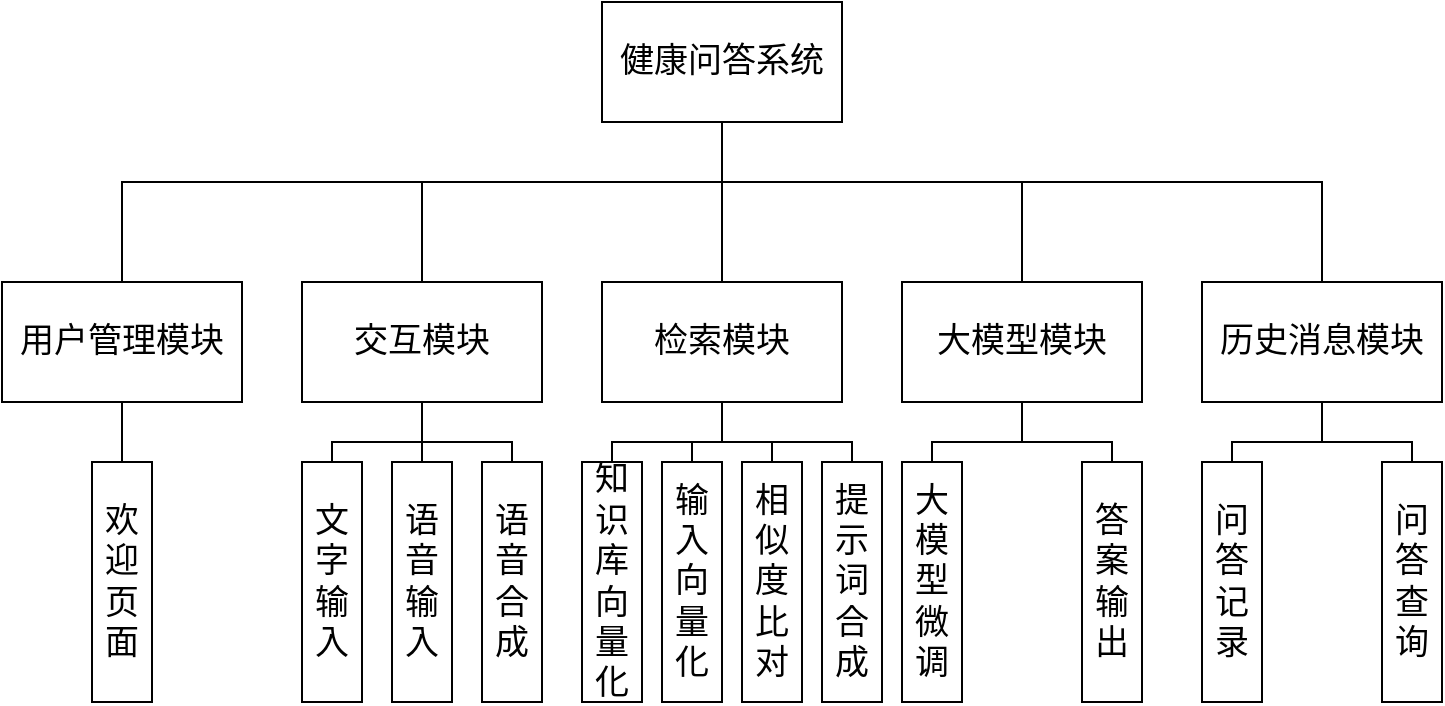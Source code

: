 <mxfile version="26.3.0">
  <diagram name="第 1 页" id="DcwnSEUX1rbCcqXnsKKa">
    <mxGraphModel dx="595" dy="321" grid="1" gridSize="10" guides="1" tooltips="1" connect="1" arrows="1" fold="1" page="1" pageScale="1" pageWidth="827" pageHeight="1169" math="0" shadow="0">
      <root>
        <mxCell id="0" />
        <mxCell id="1" parent="0" />
        <mxCell id="WpNzGf3VR3Lyg2gJ8Jfz-4" value="" style="rounded=0;orthogonalLoop=1;jettySize=auto;html=1;edgeStyle=orthogonalEdgeStyle;endArrow=none;startFill=0;entryX=0.5;entryY=0;entryDx=0;entryDy=0;" edge="1" parent="1" source="WpNzGf3VR3Lyg2gJ8Jfz-2" target="WpNzGf3VR3Lyg2gJ8Jfz-3">
          <mxGeometry relative="1" as="geometry">
            <Array as="points">
              <mxPoint x="410" y="120" />
              <mxPoint x="110" y="120" />
            </Array>
          </mxGeometry>
        </mxCell>
        <mxCell id="WpNzGf3VR3Lyg2gJ8Jfz-2" value="&lt;font style=&quot;font-size: 17px;&quot;&gt;健康问答系统&lt;/font&gt;" style="rounded=0;whiteSpace=wrap;html=1;" vertex="1" parent="1">
          <mxGeometry x="350" y="30" width="120" height="60" as="geometry" />
        </mxCell>
        <mxCell id="WpNzGf3VR3Lyg2gJ8Jfz-15" value="" style="edgeStyle=orthogonalEdgeStyle;rounded=0;orthogonalLoop=1;jettySize=auto;html=1;endArrow=none;startFill=0;" edge="1" parent="1" source="WpNzGf3VR3Lyg2gJ8Jfz-3" target="WpNzGf3VR3Lyg2gJ8Jfz-14">
          <mxGeometry relative="1" as="geometry" />
        </mxCell>
        <mxCell id="WpNzGf3VR3Lyg2gJ8Jfz-3" value="&lt;font style=&quot;font-size: 17px;&quot;&gt;用户管理模块&lt;/font&gt;" style="rounded=0;whiteSpace=wrap;html=1;" vertex="1" parent="1">
          <mxGeometry x="50" y="170" width="120" height="60" as="geometry" />
        </mxCell>
        <mxCell id="WpNzGf3VR3Lyg2gJ8Jfz-27" value="" style="edgeStyle=orthogonalEdgeStyle;rounded=0;orthogonalLoop=1;jettySize=auto;html=1;endArrow=none;startFill=0;" edge="1" parent="1" source="WpNzGf3VR3Lyg2gJ8Jfz-5" target="WpNzGf3VR3Lyg2gJ8Jfz-18">
          <mxGeometry relative="1" as="geometry" />
        </mxCell>
        <mxCell id="WpNzGf3VR3Lyg2gJ8Jfz-5" value="&lt;span style=&quot;font-size: 17px;&quot;&gt;交互模块&lt;/span&gt;" style="rounded=0;whiteSpace=wrap;html=1;" vertex="1" parent="1">
          <mxGeometry x="200" y="170" width="120" height="60" as="geometry" />
        </mxCell>
        <mxCell id="WpNzGf3VR3Lyg2gJ8Jfz-30" value="" style="edgeStyle=orthogonalEdgeStyle;rounded=0;orthogonalLoop=1;jettySize=auto;html=1;endArrow=none;startFill=0;" edge="1" parent="1" source="WpNzGf3VR3Lyg2gJ8Jfz-6" target="WpNzGf3VR3Lyg2gJ8Jfz-21">
          <mxGeometry relative="1" as="geometry" />
        </mxCell>
        <mxCell id="WpNzGf3VR3Lyg2gJ8Jfz-33" value="" style="edgeStyle=orthogonalEdgeStyle;rounded=0;orthogonalLoop=1;jettySize=auto;html=1;endArrow=none;startFill=0;" edge="1" parent="1" source="WpNzGf3VR3Lyg2gJ8Jfz-6" target="WpNzGf3VR3Lyg2gJ8Jfz-21">
          <mxGeometry relative="1" as="geometry" />
        </mxCell>
        <mxCell id="WpNzGf3VR3Lyg2gJ8Jfz-6" value="&lt;font style=&quot;font-size: 17px;&quot;&gt;检索模块&lt;/font&gt;" style="rounded=0;whiteSpace=wrap;html=1;" vertex="1" parent="1">
          <mxGeometry x="350" y="170" width="120" height="60" as="geometry" />
        </mxCell>
        <mxCell id="WpNzGf3VR3Lyg2gJ8Jfz-35" value="" style="edgeStyle=orthogonalEdgeStyle;rounded=0;orthogonalLoop=1;jettySize=auto;html=1;endArrow=none;startFill=0;" edge="1" parent="1" source="WpNzGf3VR3Lyg2gJ8Jfz-7" target="WpNzGf3VR3Lyg2gJ8Jfz-24">
          <mxGeometry relative="1" as="geometry" />
        </mxCell>
        <mxCell id="WpNzGf3VR3Lyg2gJ8Jfz-7" value="&lt;font style=&quot;font-size: 17px;&quot;&gt;大模型模块&lt;/font&gt;" style="rounded=0;whiteSpace=wrap;html=1;" vertex="1" parent="1">
          <mxGeometry x="500" y="170" width="120" height="60" as="geometry" />
        </mxCell>
        <mxCell id="WpNzGf3VR3Lyg2gJ8Jfz-37" value="" style="edgeStyle=orthogonalEdgeStyle;rounded=0;orthogonalLoop=1;jettySize=auto;html=1;endArrow=none;startFill=0;" edge="1" parent="1" source="WpNzGf3VR3Lyg2gJ8Jfz-8" target="WpNzGf3VR3Lyg2gJ8Jfz-26">
          <mxGeometry relative="1" as="geometry" />
        </mxCell>
        <mxCell id="WpNzGf3VR3Lyg2gJ8Jfz-8" value="&lt;font style=&quot;font-size: 17px;&quot;&gt;历史消息模块&lt;/font&gt;" style="rounded=0;whiteSpace=wrap;html=1;" vertex="1" parent="1">
          <mxGeometry x="650" y="170" width="120" height="60" as="geometry" />
        </mxCell>
        <mxCell id="WpNzGf3VR3Lyg2gJ8Jfz-9" value="" style="endArrow=none;html=1;rounded=0;exitX=0.5;exitY=0;exitDx=0;exitDy=0;entryX=0.5;entryY=1;entryDx=0;entryDy=0;edgeStyle=orthogonalEdgeStyle;" edge="1" parent="1" source="WpNzGf3VR3Lyg2gJ8Jfz-5" target="WpNzGf3VR3Lyg2gJ8Jfz-2">
          <mxGeometry width="50" height="50" relative="1" as="geometry">
            <mxPoint x="310" y="180" as="sourcePoint" />
            <mxPoint x="360" y="130" as="targetPoint" />
            <Array as="points">
              <mxPoint x="260" y="120" />
              <mxPoint x="410" y="120" />
            </Array>
          </mxGeometry>
        </mxCell>
        <mxCell id="WpNzGf3VR3Lyg2gJ8Jfz-11" value="" style="endArrow=none;html=1;rounded=0;exitX=0.5;exitY=0;exitDx=0;exitDy=0;entryX=0.5;entryY=1;entryDx=0;entryDy=0;edgeStyle=orthogonalEdgeStyle;" edge="1" parent="1" source="WpNzGf3VR3Lyg2gJ8Jfz-6" target="WpNzGf3VR3Lyg2gJ8Jfz-2">
          <mxGeometry width="50" height="50" relative="1" as="geometry">
            <mxPoint x="270" y="180" as="sourcePoint" />
            <mxPoint x="420" y="100" as="targetPoint" />
            <Array as="points" />
          </mxGeometry>
        </mxCell>
        <mxCell id="WpNzGf3VR3Lyg2gJ8Jfz-12" value="" style="endArrow=none;html=1;rounded=0;exitX=0.5;exitY=0;exitDx=0;exitDy=0;entryX=0.5;entryY=1;entryDx=0;entryDy=0;edgeStyle=orthogonalEdgeStyle;" edge="1" parent="1" source="WpNzGf3VR3Lyg2gJ8Jfz-7" target="WpNzGf3VR3Lyg2gJ8Jfz-2">
          <mxGeometry width="50" height="50" relative="1" as="geometry">
            <mxPoint x="420" y="180" as="sourcePoint" />
            <mxPoint x="420" y="100" as="targetPoint" />
            <Array as="points">
              <mxPoint x="560" y="120" />
              <mxPoint x="410" y="120" />
            </Array>
          </mxGeometry>
        </mxCell>
        <mxCell id="WpNzGf3VR3Lyg2gJ8Jfz-13" value="" style="endArrow=none;html=1;rounded=0;exitX=0.5;exitY=0;exitDx=0;exitDy=0;entryX=0.5;entryY=1;entryDx=0;entryDy=0;edgeStyle=orthogonalEdgeStyle;" edge="1" parent="1" target="WpNzGf3VR3Lyg2gJ8Jfz-2">
          <mxGeometry width="50" height="50" relative="1" as="geometry">
            <mxPoint x="710" y="170" as="sourcePoint" />
            <mxPoint x="560" y="90" as="targetPoint" />
            <Array as="points">
              <mxPoint x="710" y="120" />
              <mxPoint x="410" y="120" />
            </Array>
          </mxGeometry>
        </mxCell>
        <mxCell id="WpNzGf3VR3Lyg2gJ8Jfz-14" value="&lt;font style=&quot;font-size: 17px;&quot;&gt;欢迎页面&lt;/font&gt;" style="rounded=0;whiteSpace=wrap;html=1;" vertex="1" parent="1">
          <mxGeometry x="95" y="260" width="30" height="120" as="geometry" />
        </mxCell>
        <mxCell id="WpNzGf3VR3Lyg2gJ8Jfz-16" value="&lt;font style=&quot;font-size: 17px;&quot;&gt;文字输入&lt;/font&gt;" style="rounded=0;whiteSpace=wrap;html=1;" vertex="1" parent="1">
          <mxGeometry x="200" y="260" width="30" height="120" as="geometry" />
        </mxCell>
        <mxCell id="WpNzGf3VR3Lyg2gJ8Jfz-17" value="&lt;font style=&quot;font-size: 17px;&quot;&gt;语音输入&lt;/font&gt;" style="rounded=0;whiteSpace=wrap;html=1;" vertex="1" parent="1">
          <mxGeometry x="245" y="260" width="30" height="120" as="geometry" />
        </mxCell>
        <mxCell id="WpNzGf3VR3Lyg2gJ8Jfz-18" value="&lt;font style=&quot;font-size: 17px;&quot;&gt;语音合成&lt;/font&gt;" style="rounded=0;whiteSpace=wrap;html=1;" vertex="1" parent="1">
          <mxGeometry x="290" y="260" width="30" height="120" as="geometry" />
        </mxCell>
        <mxCell id="WpNzGf3VR3Lyg2gJ8Jfz-19" value="&lt;font style=&quot;font-size: 17px;&quot;&gt;知识库向量化&lt;/font&gt;" style="rounded=0;whiteSpace=wrap;html=1;" vertex="1" parent="1">
          <mxGeometry x="340" y="260" width="30" height="120" as="geometry" />
        </mxCell>
        <mxCell id="WpNzGf3VR3Lyg2gJ8Jfz-20" value="&lt;font style=&quot;font-size: 17px;&quot;&gt;输入向量化&lt;/font&gt;" style="rounded=0;whiteSpace=wrap;html=1;" vertex="1" parent="1">
          <mxGeometry x="380" y="260" width="30" height="120" as="geometry" />
        </mxCell>
        <mxCell id="WpNzGf3VR3Lyg2gJ8Jfz-21" value="&lt;font style=&quot;font-size: 17px;&quot;&gt;相似度比对&lt;/font&gt;" style="rounded=0;whiteSpace=wrap;html=1;" vertex="1" parent="1">
          <mxGeometry x="420" y="260" width="30" height="120" as="geometry" />
        </mxCell>
        <mxCell id="WpNzGf3VR3Lyg2gJ8Jfz-22" value="&lt;font style=&quot;font-size: 17px;&quot;&gt;提示词合成&lt;/font&gt;" style="rounded=0;whiteSpace=wrap;html=1;" vertex="1" parent="1">
          <mxGeometry x="460" y="260" width="30" height="120" as="geometry" />
        </mxCell>
        <mxCell id="WpNzGf3VR3Lyg2gJ8Jfz-23" value="&lt;font style=&quot;font-size: 17px;&quot;&gt;大模型微调&lt;/font&gt;" style="rounded=0;whiteSpace=wrap;html=1;" vertex="1" parent="1">
          <mxGeometry x="500" y="260" width="30" height="120" as="geometry" />
        </mxCell>
        <mxCell id="WpNzGf3VR3Lyg2gJ8Jfz-24" value="&lt;font style=&quot;font-size: 17px;&quot;&gt;答案输出&lt;/font&gt;" style="rounded=0;whiteSpace=wrap;html=1;" vertex="1" parent="1">
          <mxGeometry x="590" y="260" width="30" height="120" as="geometry" />
        </mxCell>
        <mxCell id="WpNzGf3VR3Lyg2gJ8Jfz-25" value="&lt;font style=&quot;font-size: 17px;&quot;&gt;问答记录&lt;/font&gt;" style="rounded=0;whiteSpace=wrap;html=1;" vertex="1" parent="1">
          <mxGeometry x="650" y="260" width="30" height="120" as="geometry" />
        </mxCell>
        <mxCell id="WpNzGf3VR3Lyg2gJ8Jfz-26" value="&lt;font style=&quot;font-size: 17px;&quot;&gt;问答查询&lt;/font&gt;" style="rounded=0;whiteSpace=wrap;html=1;" vertex="1" parent="1">
          <mxGeometry x="740" y="260" width="30" height="120" as="geometry" />
        </mxCell>
        <mxCell id="WpNzGf3VR3Lyg2gJ8Jfz-28" value="" style="edgeStyle=orthogonalEdgeStyle;rounded=0;orthogonalLoop=1;jettySize=auto;html=1;exitX=0.5;exitY=1;exitDx=0;exitDy=0;endArrow=none;startFill=0;" edge="1" parent="1" source="WpNzGf3VR3Lyg2gJ8Jfz-5" target="WpNzGf3VR3Lyg2gJ8Jfz-16">
          <mxGeometry relative="1" as="geometry">
            <mxPoint x="270" y="240" as="sourcePoint" />
            <mxPoint x="315" y="270" as="targetPoint" />
          </mxGeometry>
        </mxCell>
        <mxCell id="WpNzGf3VR3Lyg2gJ8Jfz-29" value="" style="edgeStyle=orthogonalEdgeStyle;rounded=0;orthogonalLoop=1;jettySize=auto;html=1;endArrow=none;startFill=0;exitX=0.5;exitY=1;exitDx=0;exitDy=0;entryX=0.5;entryY=0;entryDx=0;entryDy=0;" edge="1" parent="1" source="WpNzGf3VR3Lyg2gJ8Jfz-5" target="WpNzGf3VR3Lyg2gJ8Jfz-17">
          <mxGeometry relative="1" as="geometry">
            <mxPoint x="270" y="240" as="sourcePoint" />
            <mxPoint x="225" y="270" as="targetPoint" />
          </mxGeometry>
        </mxCell>
        <mxCell id="WpNzGf3VR3Lyg2gJ8Jfz-31" value="" style="edgeStyle=orthogonalEdgeStyle;rounded=0;orthogonalLoop=1;jettySize=auto;html=1;endArrow=none;startFill=0;exitX=0.5;exitY=1;exitDx=0;exitDy=0;entryX=0.5;entryY=0;entryDx=0;entryDy=0;" edge="1" parent="1" source="WpNzGf3VR3Lyg2gJ8Jfz-6" target="WpNzGf3VR3Lyg2gJ8Jfz-22">
          <mxGeometry relative="1" as="geometry">
            <mxPoint x="420" y="240" as="sourcePoint" />
            <mxPoint x="445" y="270" as="targetPoint" />
          </mxGeometry>
        </mxCell>
        <mxCell id="WpNzGf3VR3Lyg2gJ8Jfz-32" value="" style="edgeStyle=orthogonalEdgeStyle;rounded=0;orthogonalLoop=1;jettySize=auto;html=1;endArrow=none;startFill=0;" edge="1" parent="1" target="WpNzGf3VR3Lyg2gJ8Jfz-20">
          <mxGeometry relative="1" as="geometry">
            <mxPoint x="410" y="230" as="sourcePoint" />
            <mxPoint x="485" y="270" as="targetPoint" />
            <Array as="points">
              <mxPoint x="410" y="250" />
              <mxPoint x="395" y="250" />
            </Array>
          </mxGeometry>
        </mxCell>
        <mxCell id="WpNzGf3VR3Lyg2gJ8Jfz-34" value="" style="edgeStyle=orthogonalEdgeStyle;rounded=0;orthogonalLoop=1;jettySize=auto;html=1;endArrow=none;startFill=0;exitX=0.5;exitY=1;exitDx=0;exitDy=0;" edge="1" parent="1" source="WpNzGf3VR3Lyg2gJ8Jfz-6" target="WpNzGf3VR3Lyg2gJ8Jfz-19">
          <mxGeometry relative="1" as="geometry">
            <mxPoint x="420" y="240" as="sourcePoint" />
            <mxPoint x="445" y="270" as="targetPoint" />
          </mxGeometry>
        </mxCell>
        <mxCell id="WpNzGf3VR3Lyg2gJ8Jfz-36" value="" style="edgeStyle=orthogonalEdgeStyle;rounded=0;orthogonalLoop=1;jettySize=auto;html=1;endArrow=none;startFill=0;entryX=0.5;entryY=0;entryDx=0;entryDy=0;" edge="1" parent="1" target="WpNzGf3VR3Lyg2gJ8Jfz-23">
          <mxGeometry relative="1" as="geometry">
            <mxPoint x="560" y="230" as="sourcePoint" />
            <mxPoint x="615" y="270" as="targetPoint" />
            <Array as="points">
              <mxPoint x="560" y="250" />
              <mxPoint x="515" y="250" />
            </Array>
          </mxGeometry>
        </mxCell>
        <mxCell id="WpNzGf3VR3Lyg2gJ8Jfz-38" value="" style="edgeStyle=orthogonalEdgeStyle;rounded=0;orthogonalLoop=1;jettySize=auto;html=1;endArrow=none;startFill=0;exitX=0.5;exitY=1;exitDx=0;exitDy=0;" edge="1" parent="1" source="WpNzGf3VR3Lyg2gJ8Jfz-8" target="WpNzGf3VR3Lyg2gJ8Jfz-25">
          <mxGeometry relative="1" as="geometry">
            <mxPoint x="720" y="240" as="sourcePoint" />
            <mxPoint x="765" y="270" as="targetPoint" />
          </mxGeometry>
        </mxCell>
      </root>
    </mxGraphModel>
  </diagram>
</mxfile>
